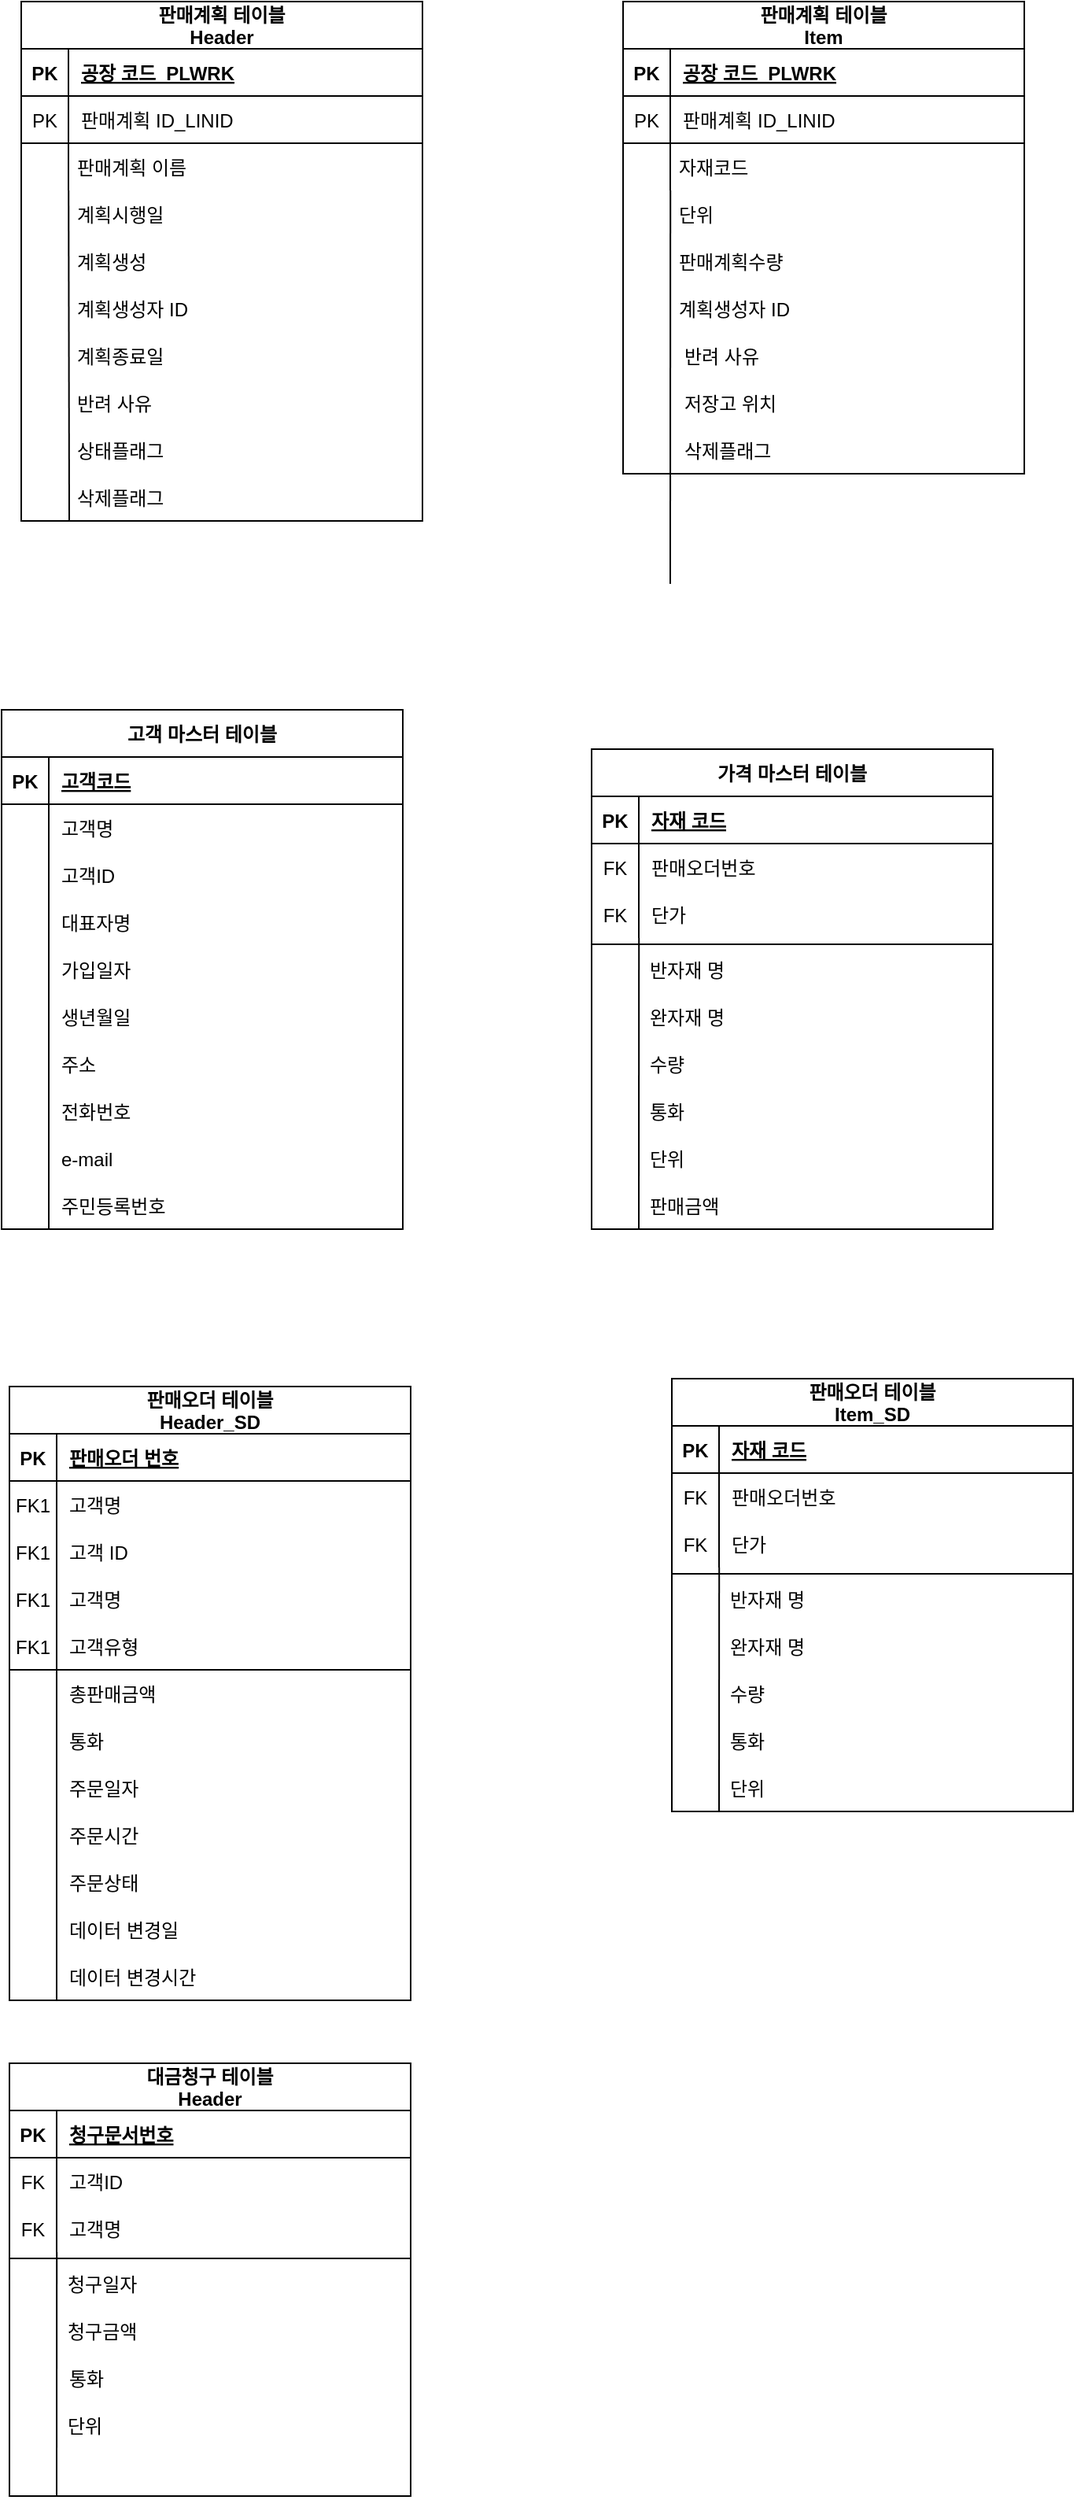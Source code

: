 <mxfile version="22.0.2" type="github">
  <diagram id="R2lEEEUBdFMjLlhIrx00" name="Page-1">
    <mxGraphModel dx="440" dy="1717" grid="1" gridSize="10" guides="1" tooltips="1" connect="1" arrows="1" fold="1" page="1" pageScale="1" pageWidth="850" pageHeight="1100" math="0" shadow="0" extFonts="Permanent Marker^https://fonts.googleapis.com/css?family=Permanent+Marker">
      <root>
        <mxCell id="0" />
        <mxCell id="1" parent="0" />
        <mxCell id="AMVWCotLzjcDiYXNn2sw-1" value="판매오더 테이블&#xa;Header_SD" style="shape=table;startSize=30;container=1;collapsible=1;childLayout=tableLayout;fixedRows=1;rowLines=0;fontStyle=1;align=center;resizeLast=1;" parent="1" vertex="1">
          <mxGeometry x="890" y="60" width="255" height="390" as="geometry">
            <mxRectangle x="800" y="60" width="130" height="30" as="alternateBounds" />
          </mxGeometry>
        </mxCell>
        <mxCell id="AMVWCotLzjcDiYXNn2sw-2" value="" style="shape=partialRectangle;collapsible=0;dropTarget=0;pointerEvents=0;fillColor=none;points=[[0,0.5],[1,0.5]];portConstraint=eastwest;top=0;left=0;right=0;bottom=1;" parent="AMVWCotLzjcDiYXNn2sw-1" vertex="1">
          <mxGeometry y="30" width="255" height="30" as="geometry" />
        </mxCell>
        <mxCell id="AMVWCotLzjcDiYXNn2sw-3" value="PK" style="shape=partialRectangle;overflow=hidden;connectable=0;fillColor=none;top=0;left=0;bottom=0;right=0;fontStyle=1;" parent="AMVWCotLzjcDiYXNn2sw-2" vertex="1">
          <mxGeometry width="30" height="30" as="geometry">
            <mxRectangle width="30" height="30" as="alternateBounds" />
          </mxGeometry>
        </mxCell>
        <mxCell id="AMVWCotLzjcDiYXNn2sw-4" value="판매오더 번호" style="shape=partialRectangle;overflow=hidden;connectable=0;fillColor=none;top=0;left=0;bottom=0;right=0;align=left;spacingLeft=6;fontStyle=5;" parent="AMVWCotLzjcDiYXNn2sw-2" vertex="1">
          <mxGeometry x="30" width="225" height="30" as="geometry">
            <mxRectangle width="225" height="30" as="alternateBounds" />
          </mxGeometry>
        </mxCell>
        <mxCell id="AMVWCotLzjcDiYXNn2sw-8" value="" style="shape=partialRectangle;collapsible=0;dropTarget=0;pointerEvents=0;fillColor=none;points=[[0,0.5],[1,0.5]];portConstraint=eastwest;top=0;left=0;right=0;bottom=0;" parent="AMVWCotLzjcDiYXNn2sw-1" vertex="1">
          <mxGeometry y="60" width="255" height="30" as="geometry" />
        </mxCell>
        <mxCell id="AMVWCotLzjcDiYXNn2sw-9" value="FK1" style="shape=partialRectangle;overflow=hidden;connectable=0;fillColor=none;top=0;left=0;bottom=0;right=0;" parent="AMVWCotLzjcDiYXNn2sw-8" vertex="1">
          <mxGeometry width="30" height="30" as="geometry">
            <mxRectangle width="30" height="30" as="alternateBounds" />
          </mxGeometry>
        </mxCell>
        <mxCell id="AMVWCotLzjcDiYXNn2sw-10" value="고객명" style="shape=partialRectangle;overflow=hidden;connectable=0;fillColor=none;top=0;left=0;bottom=0;right=0;align=left;spacingLeft=6;" parent="AMVWCotLzjcDiYXNn2sw-8" vertex="1">
          <mxGeometry x="30" width="225" height="30" as="geometry">
            <mxRectangle width="225" height="30" as="alternateBounds" />
          </mxGeometry>
        </mxCell>
        <mxCell id="AMVWCotLzjcDiYXNn2sw-5" value="" style="shape=partialRectangle;collapsible=0;dropTarget=0;pointerEvents=0;fillColor=none;points=[[0,0.5],[1,0.5]];portConstraint=eastwest;top=0;left=0;right=0;bottom=0;" parent="AMVWCotLzjcDiYXNn2sw-1" vertex="1">
          <mxGeometry y="90" width="255" height="30" as="geometry" />
        </mxCell>
        <mxCell id="AMVWCotLzjcDiYXNn2sw-6" value="FK1" style="shape=partialRectangle;overflow=hidden;connectable=0;fillColor=none;top=0;left=0;bottom=0;right=0;" parent="AMVWCotLzjcDiYXNn2sw-5" vertex="1">
          <mxGeometry width="30" height="30" as="geometry">
            <mxRectangle width="30" height="30" as="alternateBounds" />
          </mxGeometry>
        </mxCell>
        <mxCell id="AMVWCotLzjcDiYXNn2sw-7" value="고객 ID" style="shape=partialRectangle;overflow=hidden;connectable=0;fillColor=none;top=0;left=0;bottom=0;right=0;align=left;spacingLeft=6;" parent="AMVWCotLzjcDiYXNn2sw-5" vertex="1">
          <mxGeometry x="30" width="225" height="30" as="geometry">
            <mxRectangle width="225" height="30" as="alternateBounds" />
          </mxGeometry>
        </mxCell>
        <mxCell id="e3lO2GoQNP9SgmFfMA3c-18" value="고객명" style="shape=partialRectangle;overflow=hidden;connectable=0;fillColor=none;top=0;left=0;bottom=0;right=0;align=left;spacingLeft=6;" parent="1" vertex="1">
          <mxGeometry x="920" y="180" width="220" height="30" as="geometry">
            <mxRectangle width="220" height="30" as="alternateBounds" />
          </mxGeometry>
        </mxCell>
        <mxCell id="e3lO2GoQNP9SgmFfMA3c-19" value="고객유형" style="shape=partialRectangle;overflow=hidden;connectable=0;fillColor=none;top=0;left=0;bottom=0;right=0;align=left;spacingLeft=6;" parent="1" vertex="1">
          <mxGeometry x="920" y="210" width="220" height="30" as="geometry">
            <mxRectangle width="220" height="30" as="alternateBounds" />
          </mxGeometry>
        </mxCell>
        <mxCell id="e3lO2GoQNP9SgmFfMA3c-20" value="FK1" style="shape=partialRectangle;overflow=hidden;connectable=0;fillColor=none;top=0;left=0;bottom=0;right=0;" parent="1" vertex="1">
          <mxGeometry x="890" y="180" width="30" height="30" as="geometry">
            <mxRectangle width="30" height="30" as="alternateBounds" />
          </mxGeometry>
        </mxCell>
        <mxCell id="e3lO2GoQNP9SgmFfMA3c-21" value="FK1" style="shape=partialRectangle;overflow=hidden;connectable=0;fillColor=none;top=0;left=0;bottom=0;right=0;" parent="1" vertex="1">
          <mxGeometry x="890" y="210" width="30" height="30" as="geometry">
            <mxRectangle width="30" height="30" as="alternateBounds" />
          </mxGeometry>
        </mxCell>
        <mxCell id="e3lO2GoQNP9SgmFfMA3c-22" value="" style="endArrow=none;html=1;rounded=0;" parent="1" edge="1">
          <mxGeometry width="50" height="50" relative="1" as="geometry">
            <mxPoint x="920" y="450" as="sourcePoint" />
            <mxPoint x="920" y="180" as="targetPoint" />
          </mxGeometry>
        </mxCell>
        <mxCell id="e3lO2GoQNP9SgmFfMA3c-23" value="" style="endArrow=none;html=1;rounded=0;" parent="1" edge="1">
          <mxGeometry width="50" height="50" relative="1" as="geometry">
            <mxPoint x="890" y="240" as="sourcePoint" />
            <mxPoint x="1145" y="240" as="targetPoint" />
          </mxGeometry>
        </mxCell>
        <mxCell id="e3lO2GoQNP9SgmFfMA3c-24" value="총판매금액" style="shape=partialRectangle;overflow=hidden;connectable=0;fillColor=none;top=0;left=0;bottom=0;right=0;align=left;spacingLeft=6;" parent="1" vertex="1">
          <mxGeometry x="920" y="240" width="220" height="30" as="geometry">
            <mxRectangle width="220" height="30" as="alternateBounds" />
          </mxGeometry>
        </mxCell>
        <mxCell id="e3lO2GoQNP9SgmFfMA3c-25" value="통화" style="shape=partialRectangle;overflow=hidden;connectable=0;fillColor=none;top=0;left=0;bottom=0;right=0;align=left;spacingLeft=6;" parent="1" vertex="1">
          <mxGeometry x="920" y="270" width="220" height="30" as="geometry">
            <mxRectangle width="220" height="30" as="alternateBounds" />
          </mxGeometry>
        </mxCell>
        <mxCell id="e3lO2GoQNP9SgmFfMA3c-26" value="주문일자" style="shape=partialRectangle;overflow=hidden;connectable=0;fillColor=none;top=0;left=0;bottom=0;right=0;align=left;spacingLeft=6;" parent="1" vertex="1">
          <mxGeometry x="920" y="300" width="220" height="30" as="geometry">
            <mxRectangle width="220" height="30" as="alternateBounds" />
          </mxGeometry>
        </mxCell>
        <mxCell id="e3lO2GoQNP9SgmFfMA3c-27" value="주문시간" style="shape=partialRectangle;overflow=hidden;connectable=0;fillColor=none;top=0;left=0;bottom=0;right=0;align=left;spacingLeft=6;" parent="1" vertex="1">
          <mxGeometry x="920" y="330" width="220" height="30" as="geometry">
            <mxRectangle width="220" height="30" as="alternateBounds" />
          </mxGeometry>
        </mxCell>
        <mxCell id="e3lO2GoQNP9SgmFfMA3c-28" value="주문상태" style="shape=partialRectangle;overflow=hidden;connectable=0;fillColor=none;top=0;left=0;bottom=0;right=0;align=left;spacingLeft=6;" parent="1" vertex="1">
          <mxGeometry x="920" y="360" width="220" height="30" as="geometry">
            <mxRectangle width="220" height="30" as="alternateBounds" />
          </mxGeometry>
        </mxCell>
        <mxCell id="e3lO2GoQNP9SgmFfMA3c-29" value="데이터 변경일" style="shape=partialRectangle;overflow=hidden;connectable=0;fillColor=none;top=0;left=0;bottom=0;right=0;align=left;spacingLeft=6;" parent="1" vertex="1">
          <mxGeometry x="920" y="390" width="220" height="30" as="geometry">
            <mxRectangle width="220" height="30" as="alternateBounds" />
          </mxGeometry>
        </mxCell>
        <mxCell id="e3lO2GoQNP9SgmFfMA3c-30" value="데이터 변경시간" style="shape=partialRectangle;overflow=hidden;connectable=0;fillColor=none;top=0;left=0;bottom=0;right=0;align=left;spacingLeft=6;" parent="1" vertex="1">
          <mxGeometry x="920" y="420" width="220" height="30" as="geometry">
            <mxRectangle width="220" height="30" as="alternateBounds" />
          </mxGeometry>
        </mxCell>
        <mxCell id="e3lO2GoQNP9SgmFfMA3c-31" value="판매오더 테이블&#xa;Item_SD" style="shape=table;startSize=30;container=1;collapsible=1;childLayout=tableLayout;fixedRows=1;rowLines=0;fontStyle=1;align=center;resizeLast=1;" parent="1" vertex="1">
          <mxGeometry x="1311" y="55" width="255" height="275" as="geometry">
            <mxRectangle x="800" y="60" width="130" height="30" as="alternateBounds" />
          </mxGeometry>
        </mxCell>
        <mxCell id="e3lO2GoQNP9SgmFfMA3c-32" value="" style="shape=partialRectangle;collapsible=0;dropTarget=0;pointerEvents=0;fillColor=none;points=[[0,0.5],[1,0.5]];portConstraint=eastwest;top=0;left=0;right=0;bottom=1;" parent="e3lO2GoQNP9SgmFfMA3c-31" vertex="1">
          <mxGeometry y="30" width="255" height="30" as="geometry" />
        </mxCell>
        <mxCell id="e3lO2GoQNP9SgmFfMA3c-33" value="PK" style="shape=partialRectangle;overflow=hidden;connectable=0;fillColor=none;top=0;left=0;bottom=0;right=0;fontStyle=1;" parent="e3lO2GoQNP9SgmFfMA3c-32" vertex="1">
          <mxGeometry width="30" height="30" as="geometry">
            <mxRectangle width="30" height="30" as="alternateBounds" />
          </mxGeometry>
        </mxCell>
        <mxCell id="e3lO2GoQNP9SgmFfMA3c-34" value="자재 코드" style="shape=partialRectangle;overflow=hidden;connectable=0;fillColor=none;top=0;left=0;bottom=0;right=0;align=left;spacingLeft=6;fontStyle=5;" parent="e3lO2GoQNP9SgmFfMA3c-32" vertex="1">
          <mxGeometry x="30" width="225" height="30" as="geometry">
            <mxRectangle width="225" height="30" as="alternateBounds" />
          </mxGeometry>
        </mxCell>
        <mxCell id="e3lO2GoQNP9SgmFfMA3c-35" value="" style="shape=partialRectangle;collapsible=0;dropTarget=0;pointerEvents=0;fillColor=none;points=[[0,0.5],[1,0.5]];portConstraint=eastwest;top=0;left=0;right=0;bottom=0;" parent="e3lO2GoQNP9SgmFfMA3c-31" vertex="1">
          <mxGeometry y="60" width="255" height="30" as="geometry" />
        </mxCell>
        <mxCell id="e3lO2GoQNP9SgmFfMA3c-36" value="FK" style="shape=partialRectangle;overflow=hidden;connectable=0;fillColor=none;top=0;left=0;bottom=0;right=0;" parent="e3lO2GoQNP9SgmFfMA3c-35" vertex="1">
          <mxGeometry width="30" height="30" as="geometry">
            <mxRectangle width="30" height="30" as="alternateBounds" />
          </mxGeometry>
        </mxCell>
        <mxCell id="e3lO2GoQNP9SgmFfMA3c-37" value="판매오더번호" style="shape=partialRectangle;overflow=hidden;connectable=0;fillColor=none;top=0;left=0;bottom=0;right=0;align=left;spacingLeft=6;" parent="e3lO2GoQNP9SgmFfMA3c-35" vertex="1">
          <mxGeometry x="30" width="225" height="30" as="geometry">
            <mxRectangle width="225" height="30" as="alternateBounds" />
          </mxGeometry>
        </mxCell>
        <mxCell id="e3lO2GoQNP9SgmFfMA3c-38" value="" style="shape=partialRectangle;collapsible=0;dropTarget=0;pointerEvents=0;fillColor=none;points=[[0,0.5],[1,0.5]];portConstraint=eastwest;top=0;left=0;right=0;bottom=0;" parent="e3lO2GoQNP9SgmFfMA3c-31" vertex="1">
          <mxGeometry y="90" width="255" height="30" as="geometry" />
        </mxCell>
        <mxCell id="e3lO2GoQNP9SgmFfMA3c-39" value="FK" style="shape=partialRectangle;overflow=hidden;connectable=0;fillColor=none;top=0;left=0;bottom=0;right=0;" parent="e3lO2GoQNP9SgmFfMA3c-38" vertex="1">
          <mxGeometry width="30" height="30" as="geometry">
            <mxRectangle width="30" height="30" as="alternateBounds" />
          </mxGeometry>
        </mxCell>
        <mxCell id="e3lO2GoQNP9SgmFfMA3c-40" value="단가" style="shape=partialRectangle;overflow=hidden;connectable=0;fillColor=none;top=0;left=0;bottom=0;right=0;align=left;spacingLeft=6;" parent="e3lO2GoQNP9SgmFfMA3c-38" vertex="1">
          <mxGeometry x="30" width="225" height="30" as="geometry">
            <mxRectangle width="225" height="30" as="alternateBounds" />
          </mxGeometry>
        </mxCell>
        <mxCell id="e3lO2GoQNP9SgmFfMA3c-45" value="" style="endArrow=none;html=1;rounded=0;entryX=0.118;entryY=1;entryDx=0;entryDy=0;entryPerimeter=0;" parent="1" target="e3lO2GoQNP9SgmFfMA3c-38" edge="1">
          <mxGeometry width="50" height="50" relative="1" as="geometry">
            <mxPoint x="1341" y="330" as="sourcePoint" />
            <mxPoint x="1340" y="180" as="targetPoint" />
          </mxGeometry>
        </mxCell>
        <mxCell id="e3lO2GoQNP9SgmFfMA3c-46" value="" style="endArrow=none;html=1;rounded=0;" parent="1" edge="1">
          <mxGeometry width="50" height="50" relative="1" as="geometry">
            <mxPoint x="1311" y="179" as="sourcePoint" />
            <mxPoint x="1566" y="179" as="targetPoint" />
          </mxGeometry>
        </mxCell>
        <mxCell id="e3lO2GoQNP9SgmFfMA3c-47" value="완자재 명" style="shape=partialRectangle;overflow=hidden;connectable=0;fillColor=none;top=0;left=0;bottom=0;right=0;align=left;spacingLeft=6;" parent="1" vertex="1">
          <mxGeometry x="1340" y="210" width="220" height="30" as="geometry">
            <mxRectangle width="220" height="30" as="alternateBounds" />
          </mxGeometry>
        </mxCell>
        <mxCell id="e3lO2GoQNP9SgmFfMA3c-48" value="통화" style="shape=partialRectangle;overflow=hidden;connectable=0;fillColor=none;top=0;left=0;bottom=0;right=0;align=left;spacingLeft=6;" parent="1" vertex="1">
          <mxGeometry x="1340" y="270" width="220" height="30" as="geometry">
            <mxRectangle width="220" height="30" as="alternateBounds" />
          </mxGeometry>
        </mxCell>
        <mxCell id="e3lO2GoQNP9SgmFfMA3c-49" value="반자재 명" style="shape=partialRectangle;overflow=hidden;connectable=0;fillColor=none;top=0;left=0;bottom=0;right=0;align=left;spacingLeft=6;" parent="1" vertex="1">
          <mxGeometry x="1340" y="180" width="220" height="30" as="geometry">
            <mxRectangle width="220" height="30" as="alternateBounds" />
          </mxGeometry>
        </mxCell>
        <mxCell id="e3lO2GoQNP9SgmFfMA3c-50" value="수량" style="shape=partialRectangle;overflow=hidden;connectable=0;fillColor=none;top=0;left=0;bottom=0;right=0;align=left;spacingLeft=6;" parent="1" vertex="1">
          <mxGeometry x="1340" y="240" width="220" height="30" as="geometry">
            <mxRectangle width="220" height="30" as="alternateBounds" />
          </mxGeometry>
        </mxCell>
        <mxCell id="e3lO2GoQNP9SgmFfMA3c-51" value="단위" style="shape=partialRectangle;overflow=hidden;connectable=0;fillColor=none;top=0;left=0;bottom=0;right=0;align=left;spacingLeft=6;" parent="1" vertex="1">
          <mxGeometry x="1340" y="300" width="220" height="30" as="geometry">
            <mxRectangle width="220" height="30" as="alternateBounds" />
          </mxGeometry>
        </mxCell>
        <mxCell id="p-9RWFiG0DOxbJNLfxAa-26" value="고객 마스터 테이블" style="shape=table;startSize=30;container=1;collapsible=1;childLayout=tableLayout;fixedRows=1;rowLines=0;fontStyle=1;align=center;resizeLast=1;" vertex="1" parent="1">
          <mxGeometry x="885" y="-370" width="255" height="330" as="geometry">
            <mxRectangle x="800" y="60" width="130" height="30" as="alternateBounds" />
          </mxGeometry>
        </mxCell>
        <mxCell id="p-9RWFiG0DOxbJNLfxAa-27" value="" style="shape=partialRectangle;collapsible=0;dropTarget=0;pointerEvents=0;fillColor=none;points=[[0,0.5],[1,0.5]];portConstraint=eastwest;top=0;left=0;right=0;bottom=1;" vertex="1" parent="p-9RWFiG0DOxbJNLfxAa-26">
          <mxGeometry y="30" width="255" height="30" as="geometry" />
        </mxCell>
        <mxCell id="p-9RWFiG0DOxbJNLfxAa-28" value="PK" style="shape=partialRectangle;overflow=hidden;connectable=0;fillColor=none;top=0;left=0;bottom=0;right=0;fontStyle=1;" vertex="1" parent="p-9RWFiG0DOxbJNLfxAa-27">
          <mxGeometry width="30" height="30" as="geometry">
            <mxRectangle width="30" height="30" as="alternateBounds" />
          </mxGeometry>
        </mxCell>
        <mxCell id="p-9RWFiG0DOxbJNLfxAa-29" value="고객코드" style="shape=partialRectangle;overflow=hidden;connectable=0;fillColor=none;top=0;left=0;bottom=0;right=0;align=left;spacingLeft=6;fontStyle=5;" vertex="1" parent="p-9RWFiG0DOxbJNLfxAa-27">
          <mxGeometry x="30" width="225" height="30" as="geometry">
            <mxRectangle width="225" height="30" as="alternateBounds" />
          </mxGeometry>
        </mxCell>
        <mxCell id="p-9RWFiG0DOxbJNLfxAa-30" value="" style="shape=partialRectangle;collapsible=0;dropTarget=0;pointerEvents=0;fillColor=none;points=[[0,0.5],[1,0.5]];portConstraint=eastwest;top=0;left=0;right=0;bottom=0;" vertex="1" parent="p-9RWFiG0DOxbJNLfxAa-26">
          <mxGeometry y="60" width="255" height="30" as="geometry" />
        </mxCell>
        <mxCell id="p-9RWFiG0DOxbJNLfxAa-31" value="" style="shape=partialRectangle;overflow=hidden;connectable=0;fillColor=none;top=0;left=0;bottom=0;right=0;" vertex="1" parent="p-9RWFiG0DOxbJNLfxAa-30">
          <mxGeometry width="30" height="30" as="geometry">
            <mxRectangle width="30" height="30" as="alternateBounds" />
          </mxGeometry>
        </mxCell>
        <mxCell id="p-9RWFiG0DOxbJNLfxAa-32" value="고객명" style="shape=partialRectangle;overflow=hidden;connectable=0;fillColor=none;top=0;left=0;bottom=0;right=0;align=left;spacingLeft=6;" vertex="1" parent="p-9RWFiG0DOxbJNLfxAa-30">
          <mxGeometry x="30" width="225" height="30" as="geometry">
            <mxRectangle width="225" height="30" as="alternateBounds" />
          </mxGeometry>
        </mxCell>
        <mxCell id="p-9RWFiG0DOxbJNLfxAa-33" value="" style="shape=partialRectangle;collapsible=0;dropTarget=0;pointerEvents=0;fillColor=none;points=[[0,0.5],[1,0.5]];portConstraint=eastwest;top=0;left=0;right=0;bottom=0;" vertex="1" parent="p-9RWFiG0DOxbJNLfxAa-26">
          <mxGeometry y="90" width="255" height="30" as="geometry" />
        </mxCell>
        <mxCell id="p-9RWFiG0DOxbJNLfxAa-34" value="" style="shape=partialRectangle;overflow=hidden;connectable=0;fillColor=none;top=0;left=0;bottom=0;right=0;" vertex="1" parent="p-9RWFiG0DOxbJNLfxAa-33">
          <mxGeometry width="30" height="30" as="geometry">
            <mxRectangle width="30" height="30" as="alternateBounds" />
          </mxGeometry>
        </mxCell>
        <mxCell id="p-9RWFiG0DOxbJNLfxAa-35" value="고객ID" style="shape=partialRectangle;overflow=hidden;connectable=0;fillColor=none;top=0;left=0;bottom=0;right=0;align=left;spacingLeft=6;" vertex="1" parent="p-9RWFiG0DOxbJNLfxAa-33">
          <mxGeometry x="30" width="225" height="30" as="geometry">
            <mxRectangle width="225" height="30" as="alternateBounds" />
          </mxGeometry>
        </mxCell>
        <mxCell id="p-9RWFiG0DOxbJNLfxAa-36" value="대표자명" style="shape=partialRectangle;overflow=hidden;connectable=0;fillColor=none;top=0;left=0;bottom=0;right=0;align=left;spacingLeft=6;" vertex="1" parent="1">
          <mxGeometry x="915" y="-250" width="220" height="30" as="geometry">
            <mxRectangle width="220" height="30" as="alternateBounds" />
          </mxGeometry>
        </mxCell>
        <mxCell id="p-9RWFiG0DOxbJNLfxAa-37" value="가입일자" style="shape=partialRectangle;overflow=hidden;connectable=0;fillColor=none;top=0;left=0;bottom=0;right=0;align=left;spacingLeft=6;" vertex="1" parent="1">
          <mxGeometry x="915" y="-220" width="220" height="30" as="geometry">
            <mxRectangle width="220" height="30" as="alternateBounds" />
          </mxGeometry>
        </mxCell>
        <mxCell id="p-9RWFiG0DOxbJNLfxAa-40" value="" style="endArrow=none;html=1;rounded=0;" edge="1" parent="1">
          <mxGeometry width="50" height="50" relative="1" as="geometry">
            <mxPoint x="915" y="-40" as="sourcePoint" />
            <mxPoint x="915" y="-250" as="targetPoint" />
          </mxGeometry>
        </mxCell>
        <mxCell id="p-9RWFiG0DOxbJNLfxAa-42" value="생년월일" style="shape=partialRectangle;overflow=hidden;connectable=0;fillColor=none;top=0;left=0;bottom=0;right=0;align=left;spacingLeft=6;" vertex="1" parent="1">
          <mxGeometry x="915" y="-190" width="220" height="30" as="geometry">
            <mxRectangle width="220" height="30" as="alternateBounds" />
          </mxGeometry>
        </mxCell>
        <mxCell id="p-9RWFiG0DOxbJNLfxAa-43" value="주소" style="shape=partialRectangle;overflow=hidden;connectable=0;fillColor=none;top=0;left=0;bottom=0;right=0;align=left;spacingLeft=6;" vertex="1" parent="1">
          <mxGeometry x="915" y="-160" width="220" height="30" as="geometry">
            <mxRectangle width="220" height="30" as="alternateBounds" />
          </mxGeometry>
        </mxCell>
        <mxCell id="p-9RWFiG0DOxbJNLfxAa-44" value="전화번호" style="shape=partialRectangle;overflow=hidden;connectable=0;fillColor=none;top=0;left=0;bottom=0;right=0;align=left;spacingLeft=6;" vertex="1" parent="1">
          <mxGeometry x="915" y="-130" width="220" height="30" as="geometry">
            <mxRectangle width="220" height="30" as="alternateBounds" />
          </mxGeometry>
        </mxCell>
        <mxCell id="p-9RWFiG0DOxbJNLfxAa-45" value="e-mail" style="shape=partialRectangle;overflow=hidden;connectable=0;fillColor=none;top=0;left=0;bottom=0;right=0;align=left;spacingLeft=6;" vertex="1" parent="1">
          <mxGeometry x="915" y="-100" width="220" height="30" as="geometry">
            <mxRectangle width="220" height="30" as="alternateBounds" />
          </mxGeometry>
        </mxCell>
        <mxCell id="p-9RWFiG0DOxbJNLfxAa-46" value="주민등록번호" style="shape=partialRectangle;overflow=hidden;connectable=0;fillColor=none;top=0;left=0;bottom=0;right=0;align=left;spacingLeft=6;" vertex="1" parent="1">
          <mxGeometry x="915" y="-70" width="220" height="30" as="geometry">
            <mxRectangle width="220" height="30" as="alternateBounds" />
          </mxGeometry>
        </mxCell>
        <mxCell id="p-9RWFiG0DOxbJNLfxAa-72" value="가격 마스터 테이블" style="shape=table;startSize=30;container=1;collapsible=1;childLayout=tableLayout;fixedRows=1;rowLines=0;fontStyle=1;align=center;resizeLast=1;" vertex="1" parent="1">
          <mxGeometry x="1260" y="-345" width="255" height="305" as="geometry">
            <mxRectangle x="800" y="60" width="130" height="30" as="alternateBounds" />
          </mxGeometry>
        </mxCell>
        <mxCell id="p-9RWFiG0DOxbJNLfxAa-73" value="" style="shape=partialRectangle;collapsible=0;dropTarget=0;pointerEvents=0;fillColor=none;points=[[0,0.5],[1,0.5]];portConstraint=eastwest;top=0;left=0;right=0;bottom=1;" vertex="1" parent="p-9RWFiG0DOxbJNLfxAa-72">
          <mxGeometry y="30" width="255" height="30" as="geometry" />
        </mxCell>
        <mxCell id="p-9RWFiG0DOxbJNLfxAa-74" value="PK" style="shape=partialRectangle;overflow=hidden;connectable=0;fillColor=none;top=0;left=0;bottom=0;right=0;fontStyle=1;" vertex="1" parent="p-9RWFiG0DOxbJNLfxAa-73">
          <mxGeometry width="30" height="30" as="geometry">
            <mxRectangle width="30" height="30" as="alternateBounds" />
          </mxGeometry>
        </mxCell>
        <mxCell id="p-9RWFiG0DOxbJNLfxAa-75" value="자재 코드" style="shape=partialRectangle;overflow=hidden;connectable=0;fillColor=none;top=0;left=0;bottom=0;right=0;align=left;spacingLeft=6;fontStyle=5;" vertex="1" parent="p-9RWFiG0DOxbJNLfxAa-73">
          <mxGeometry x="30" width="225" height="30" as="geometry">
            <mxRectangle width="225" height="30" as="alternateBounds" />
          </mxGeometry>
        </mxCell>
        <mxCell id="p-9RWFiG0DOxbJNLfxAa-76" value="" style="shape=partialRectangle;collapsible=0;dropTarget=0;pointerEvents=0;fillColor=none;points=[[0,0.5],[1,0.5]];portConstraint=eastwest;top=0;left=0;right=0;bottom=0;" vertex="1" parent="p-9RWFiG0DOxbJNLfxAa-72">
          <mxGeometry y="60" width="255" height="30" as="geometry" />
        </mxCell>
        <mxCell id="p-9RWFiG0DOxbJNLfxAa-77" value="FK" style="shape=partialRectangle;overflow=hidden;connectable=0;fillColor=none;top=0;left=0;bottom=0;right=0;" vertex="1" parent="p-9RWFiG0DOxbJNLfxAa-76">
          <mxGeometry width="30" height="30" as="geometry">
            <mxRectangle width="30" height="30" as="alternateBounds" />
          </mxGeometry>
        </mxCell>
        <mxCell id="p-9RWFiG0DOxbJNLfxAa-78" value="판매오더번호" style="shape=partialRectangle;overflow=hidden;connectable=0;fillColor=none;top=0;left=0;bottom=0;right=0;align=left;spacingLeft=6;" vertex="1" parent="p-9RWFiG0DOxbJNLfxAa-76">
          <mxGeometry x="30" width="225" height="30" as="geometry">
            <mxRectangle width="225" height="30" as="alternateBounds" />
          </mxGeometry>
        </mxCell>
        <mxCell id="p-9RWFiG0DOxbJNLfxAa-79" value="" style="shape=partialRectangle;collapsible=0;dropTarget=0;pointerEvents=0;fillColor=none;points=[[0,0.5],[1,0.5]];portConstraint=eastwest;top=0;left=0;right=0;bottom=0;" vertex="1" parent="p-9RWFiG0DOxbJNLfxAa-72">
          <mxGeometry y="90" width="255" height="30" as="geometry" />
        </mxCell>
        <mxCell id="p-9RWFiG0DOxbJNLfxAa-80" value="FK" style="shape=partialRectangle;overflow=hidden;connectable=0;fillColor=none;top=0;left=0;bottom=0;right=0;" vertex="1" parent="p-9RWFiG0DOxbJNLfxAa-79">
          <mxGeometry width="30" height="30" as="geometry">
            <mxRectangle width="30" height="30" as="alternateBounds" />
          </mxGeometry>
        </mxCell>
        <mxCell id="p-9RWFiG0DOxbJNLfxAa-81" value="단가" style="shape=partialRectangle;overflow=hidden;connectable=0;fillColor=none;top=0;left=0;bottom=0;right=0;align=left;spacingLeft=6;" vertex="1" parent="p-9RWFiG0DOxbJNLfxAa-79">
          <mxGeometry x="30" width="225" height="30" as="geometry">
            <mxRectangle width="225" height="30" as="alternateBounds" />
          </mxGeometry>
        </mxCell>
        <mxCell id="p-9RWFiG0DOxbJNLfxAa-82" value="" style="endArrow=none;html=1;rounded=0;entryX=0.118;entryY=1;entryDx=0;entryDy=0;entryPerimeter=0;" edge="1" target="p-9RWFiG0DOxbJNLfxAa-79" parent="1">
          <mxGeometry width="50" height="50" relative="1" as="geometry">
            <mxPoint x="1290" y="-40" as="sourcePoint" />
            <mxPoint x="1289" y="-220" as="targetPoint" />
          </mxGeometry>
        </mxCell>
        <mxCell id="p-9RWFiG0DOxbJNLfxAa-83" value="" style="endArrow=none;html=1;rounded=0;" edge="1" parent="1">
          <mxGeometry width="50" height="50" relative="1" as="geometry">
            <mxPoint x="1260" y="-221" as="sourcePoint" />
            <mxPoint x="1515" y="-221" as="targetPoint" />
          </mxGeometry>
        </mxCell>
        <mxCell id="p-9RWFiG0DOxbJNLfxAa-84" value="완자재 명" style="shape=partialRectangle;overflow=hidden;connectable=0;fillColor=none;top=0;left=0;bottom=0;right=0;align=left;spacingLeft=6;" vertex="1" parent="1">
          <mxGeometry x="1289" y="-190" width="220" height="30" as="geometry">
            <mxRectangle width="220" height="30" as="alternateBounds" />
          </mxGeometry>
        </mxCell>
        <mxCell id="p-9RWFiG0DOxbJNLfxAa-85" value="통화" style="shape=partialRectangle;overflow=hidden;connectable=0;fillColor=none;top=0;left=0;bottom=0;right=0;align=left;spacingLeft=6;" vertex="1" parent="1">
          <mxGeometry x="1289" y="-130" width="220" height="30" as="geometry">
            <mxRectangle width="220" height="30" as="alternateBounds" />
          </mxGeometry>
        </mxCell>
        <mxCell id="p-9RWFiG0DOxbJNLfxAa-86" value="반자재 명" style="shape=partialRectangle;overflow=hidden;connectable=0;fillColor=none;top=0;left=0;bottom=0;right=0;align=left;spacingLeft=6;" vertex="1" parent="1">
          <mxGeometry x="1289" y="-220" width="220" height="30" as="geometry">
            <mxRectangle width="220" height="30" as="alternateBounds" />
          </mxGeometry>
        </mxCell>
        <mxCell id="p-9RWFiG0DOxbJNLfxAa-87" value="수량" style="shape=partialRectangle;overflow=hidden;connectable=0;fillColor=none;top=0;left=0;bottom=0;right=0;align=left;spacingLeft=6;" vertex="1" parent="1">
          <mxGeometry x="1289" y="-160" width="220" height="30" as="geometry">
            <mxRectangle width="220" height="30" as="alternateBounds" />
          </mxGeometry>
        </mxCell>
        <mxCell id="p-9RWFiG0DOxbJNLfxAa-88" value="단위" style="shape=partialRectangle;overflow=hidden;connectable=0;fillColor=none;top=0;left=0;bottom=0;right=0;align=left;spacingLeft=6;" vertex="1" parent="1">
          <mxGeometry x="1289" y="-100" width="220" height="30" as="geometry">
            <mxRectangle width="220" height="30" as="alternateBounds" />
          </mxGeometry>
        </mxCell>
        <mxCell id="p-9RWFiG0DOxbJNLfxAa-89" value="판매금액" style="shape=partialRectangle;overflow=hidden;connectable=0;fillColor=none;top=0;left=0;bottom=0;right=0;align=left;spacingLeft=6;" vertex="1" parent="1">
          <mxGeometry x="1289" y="-70" width="220" height="30" as="geometry">
            <mxRectangle width="220" height="30" as="alternateBounds" />
          </mxGeometry>
        </mxCell>
        <mxCell id="p-9RWFiG0DOxbJNLfxAa-90" value="판매계획 테이블&#xa;Header" style="shape=table;startSize=30;container=1;collapsible=1;childLayout=tableLayout;fixedRows=1;rowLines=0;fontStyle=1;align=center;resizeLast=1;" vertex="1" parent="1">
          <mxGeometry x="897.5" y="-820" width="255" height="330" as="geometry">
            <mxRectangle x="800" y="60" width="130" height="30" as="alternateBounds" />
          </mxGeometry>
        </mxCell>
        <mxCell id="p-9RWFiG0DOxbJNLfxAa-91" value="" style="shape=partialRectangle;collapsible=0;dropTarget=0;pointerEvents=0;fillColor=none;points=[[0,0.5],[1,0.5]];portConstraint=eastwest;top=0;left=0;right=0;bottom=1;" vertex="1" parent="p-9RWFiG0DOxbJNLfxAa-90">
          <mxGeometry y="30" width="255" height="30" as="geometry" />
        </mxCell>
        <mxCell id="p-9RWFiG0DOxbJNLfxAa-92" value="PK" style="shape=partialRectangle;overflow=hidden;connectable=0;fillColor=none;top=0;left=0;bottom=0;right=0;fontStyle=1;" vertex="1" parent="p-9RWFiG0DOxbJNLfxAa-91">
          <mxGeometry width="30" height="30" as="geometry">
            <mxRectangle width="30" height="30" as="alternateBounds" />
          </mxGeometry>
        </mxCell>
        <mxCell id="p-9RWFiG0DOxbJNLfxAa-93" value="공장 코드_PLWRK" style="shape=partialRectangle;overflow=hidden;connectable=0;fillColor=none;top=0;left=0;bottom=0;right=0;align=left;spacingLeft=6;fontStyle=5;" vertex="1" parent="p-9RWFiG0DOxbJNLfxAa-91">
          <mxGeometry x="30" width="225" height="30" as="geometry">
            <mxRectangle width="225" height="30" as="alternateBounds" />
          </mxGeometry>
        </mxCell>
        <mxCell id="p-9RWFiG0DOxbJNLfxAa-94" value="" style="shape=partialRectangle;collapsible=0;dropTarget=0;pointerEvents=0;fillColor=none;points=[[0,0.5],[1,0.5]];portConstraint=eastwest;top=0;left=0;right=0;bottom=0;" vertex="1" parent="p-9RWFiG0DOxbJNLfxAa-90">
          <mxGeometry y="60" width="255" height="30" as="geometry" />
        </mxCell>
        <mxCell id="p-9RWFiG0DOxbJNLfxAa-95" value="PK" style="shape=partialRectangle;overflow=hidden;connectable=0;fillColor=none;top=0;left=0;bottom=0;right=0;" vertex="1" parent="p-9RWFiG0DOxbJNLfxAa-94">
          <mxGeometry width="30" height="30" as="geometry">
            <mxRectangle width="30" height="30" as="alternateBounds" />
          </mxGeometry>
        </mxCell>
        <mxCell id="p-9RWFiG0DOxbJNLfxAa-96" value="판매계획 ID_LINID" style="shape=partialRectangle;overflow=hidden;connectable=0;fillColor=none;top=0;left=0;bottom=0;right=0;align=left;spacingLeft=6;" vertex="1" parent="p-9RWFiG0DOxbJNLfxAa-94">
          <mxGeometry x="30" width="225" height="30" as="geometry">
            <mxRectangle width="225" height="30" as="alternateBounds" />
          </mxGeometry>
        </mxCell>
        <mxCell id="p-9RWFiG0DOxbJNLfxAa-97" value="" style="shape=partialRectangle;collapsible=0;dropTarget=0;pointerEvents=0;fillColor=none;points=[[0,0.5],[1,0.5]];portConstraint=eastwest;top=0;left=0;right=0;bottom=0;" vertex="1" parent="p-9RWFiG0DOxbJNLfxAa-90">
          <mxGeometry y="90" width="255" height="30" as="geometry" />
        </mxCell>
        <mxCell id="p-9RWFiG0DOxbJNLfxAa-98" value="" style="shape=partialRectangle;overflow=hidden;connectable=0;fillColor=none;top=0;left=0;bottom=0;right=0;" vertex="1" parent="p-9RWFiG0DOxbJNLfxAa-97">
          <mxGeometry width="30" height="30" as="geometry">
            <mxRectangle width="30" height="30" as="alternateBounds" />
          </mxGeometry>
        </mxCell>
        <mxCell id="p-9RWFiG0DOxbJNLfxAa-99" value="" style="shape=partialRectangle;overflow=hidden;connectable=0;fillColor=none;top=0;left=0;bottom=0;right=0;align=left;spacingLeft=6;" vertex="1" parent="p-9RWFiG0DOxbJNLfxAa-97">
          <mxGeometry x="30" width="225" height="30" as="geometry">
            <mxRectangle width="225" height="30" as="alternateBounds" />
          </mxGeometry>
        </mxCell>
        <mxCell id="p-9RWFiG0DOxbJNLfxAa-100" value="" style="endArrow=none;html=1;rounded=0;entryX=0.118;entryY=1;entryDx=0;entryDy=0;entryPerimeter=0;" edge="1" target="p-9RWFiG0DOxbJNLfxAa-97" parent="1">
          <mxGeometry width="50" height="50" relative="1" as="geometry">
            <mxPoint x="928" y="-490" as="sourcePoint" />
            <mxPoint x="926.5" y="-695" as="targetPoint" />
          </mxGeometry>
        </mxCell>
        <mxCell id="p-9RWFiG0DOxbJNLfxAa-101" value="" style="endArrow=none;html=1;rounded=0;" edge="1" parent="1">
          <mxGeometry width="50" height="50" relative="1" as="geometry">
            <mxPoint x="897.5" y="-730" as="sourcePoint" />
            <mxPoint x="1152.5" y="-730" as="targetPoint" />
          </mxGeometry>
        </mxCell>
        <mxCell id="p-9RWFiG0DOxbJNLfxAa-102" value="판매계획 이름" style="shape=partialRectangle;overflow=hidden;connectable=0;fillColor=none;top=0;left=0;bottom=0;right=0;align=left;spacingLeft=6;" vertex="1" parent="1">
          <mxGeometry x="925" y="-730" width="220" height="30" as="geometry">
            <mxRectangle width="220" height="30" as="alternateBounds" />
          </mxGeometry>
        </mxCell>
        <mxCell id="p-9RWFiG0DOxbJNLfxAa-103" value="계획생성" style="shape=partialRectangle;overflow=hidden;connectable=0;fillColor=none;top=0;left=0;bottom=0;right=0;align=left;spacingLeft=6;" vertex="1" parent="1">
          <mxGeometry x="925" y="-670" width="220" height="30" as="geometry">
            <mxRectangle width="220" height="30" as="alternateBounds" />
          </mxGeometry>
        </mxCell>
        <mxCell id="p-9RWFiG0DOxbJNLfxAa-105" value="계획시행일" style="shape=partialRectangle;overflow=hidden;connectable=0;fillColor=none;top=0;left=0;bottom=0;right=0;align=left;spacingLeft=6;" vertex="1" parent="1">
          <mxGeometry x="925" y="-700" width="220" height="30" as="geometry">
            <mxRectangle width="220" height="30" as="alternateBounds" />
          </mxGeometry>
        </mxCell>
        <mxCell id="p-9RWFiG0DOxbJNLfxAa-106" value="계획생성자 ID" style="shape=partialRectangle;overflow=hidden;connectable=0;fillColor=none;top=0;left=0;bottom=0;right=0;align=left;spacingLeft=6;" vertex="1" parent="1">
          <mxGeometry x="925" y="-640" width="220" height="30" as="geometry">
            <mxRectangle width="220" height="30" as="alternateBounds" />
          </mxGeometry>
        </mxCell>
        <mxCell id="p-9RWFiG0DOxbJNLfxAa-107" value="반려 사유" style="shape=partialRectangle;overflow=hidden;connectable=0;fillColor=none;top=0;left=0;bottom=0;right=0;align=left;spacingLeft=6;" vertex="1" parent="1">
          <mxGeometry x="925" y="-580" width="220" height="30" as="geometry">
            <mxRectangle width="220" height="30" as="alternateBounds" />
          </mxGeometry>
        </mxCell>
        <mxCell id="p-9RWFiG0DOxbJNLfxAa-108" value="상태플래그" style="shape=partialRectangle;overflow=hidden;connectable=0;fillColor=none;top=0;left=0;bottom=0;right=0;align=left;spacingLeft=6;" vertex="1" parent="1">
          <mxGeometry x="925" y="-550" width="220" height="30" as="geometry">
            <mxRectangle width="220" height="30" as="alternateBounds" />
          </mxGeometry>
        </mxCell>
        <mxCell id="p-9RWFiG0DOxbJNLfxAa-109" value="삭제플래그" style="shape=partialRectangle;overflow=hidden;connectable=0;fillColor=none;top=0;left=0;bottom=0;right=0;align=left;spacingLeft=6;" vertex="1" parent="1">
          <mxGeometry x="925" y="-520" width="220" height="30" as="geometry">
            <mxRectangle width="220" height="30" as="alternateBounds" />
          </mxGeometry>
        </mxCell>
        <mxCell id="p-9RWFiG0DOxbJNLfxAa-110" value="판매계획 테이블&#xa;Item" style="shape=table;startSize=30;container=1;collapsible=1;childLayout=tableLayout;fixedRows=1;rowLines=0;fontStyle=1;align=center;resizeLast=1;" vertex="1" parent="1">
          <mxGeometry x="1280" y="-820" width="255" height="300" as="geometry">
            <mxRectangle x="800" y="60" width="130" height="30" as="alternateBounds" />
          </mxGeometry>
        </mxCell>
        <mxCell id="p-9RWFiG0DOxbJNLfxAa-111" value="" style="shape=partialRectangle;collapsible=0;dropTarget=0;pointerEvents=0;fillColor=none;points=[[0,0.5],[1,0.5]];portConstraint=eastwest;top=0;left=0;right=0;bottom=1;" vertex="1" parent="p-9RWFiG0DOxbJNLfxAa-110">
          <mxGeometry y="30" width="255" height="30" as="geometry" />
        </mxCell>
        <mxCell id="p-9RWFiG0DOxbJNLfxAa-112" value="PK" style="shape=partialRectangle;overflow=hidden;connectable=0;fillColor=none;top=0;left=0;bottom=0;right=0;fontStyle=1;" vertex="1" parent="p-9RWFiG0DOxbJNLfxAa-111">
          <mxGeometry width="30" height="30" as="geometry">
            <mxRectangle width="30" height="30" as="alternateBounds" />
          </mxGeometry>
        </mxCell>
        <mxCell id="p-9RWFiG0DOxbJNLfxAa-113" value="공장 코드_PLWRK" style="shape=partialRectangle;overflow=hidden;connectable=0;fillColor=none;top=0;left=0;bottom=0;right=0;align=left;spacingLeft=6;fontStyle=5;" vertex="1" parent="p-9RWFiG0DOxbJNLfxAa-111">
          <mxGeometry x="30" width="225" height="30" as="geometry">
            <mxRectangle width="225" height="30" as="alternateBounds" />
          </mxGeometry>
        </mxCell>
        <mxCell id="p-9RWFiG0DOxbJNLfxAa-114" value="" style="shape=partialRectangle;collapsible=0;dropTarget=0;pointerEvents=0;fillColor=none;points=[[0,0.5],[1,0.5]];portConstraint=eastwest;top=0;left=0;right=0;bottom=0;" vertex="1" parent="p-9RWFiG0DOxbJNLfxAa-110">
          <mxGeometry y="60" width="255" height="30" as="geometry" />
        </mxCell>
        <mxCell id="p-9RWFiG0DOxbJNLfxAa-115" value="PK" style="shape=partialRectangle;overflow=hidden;connectable=0;fillColor=none;top=0;left=0;bottom=0;right=0;" vertex="1" parent="p-9RWFiG0DOxbJNLfxAa-114">
          <mxGeometry width="30" height="30" as="geometry">
            <mxRectangle width="30" height="30" as="alternateBounds" />
          </mxGeometry>
        </mxCell>
        <mxCell id="p-9RWFiG0DOxbJNLfxAa-116" value="판매계획 ID_LINID" style="shape=partialRectangle;overflow=hidden;connectable=0;fillColor=none;top=0;left=0;bottom=0;right=0;align=left;spacingLeft=6;" vertex="1" parent="p-9RWFiG0DOxbJNLfxAa-114">
          <mxGeometry x="30" width="225" height="30" as="geometry">
            <mxRectangle width="225" height="30" as="alternateBounds" />
          </mxGeometry>
        </mxCell>
        <mxCell id="p-9RWFiG0DOxbJNLfxAa-117" value="" style="shape=partialRectangle;collapsible=0;dropTarget=0;pointerEvents=0;fillColor=none;points=[[0,0.5],[1,0.5]];portConstraint=eastwest;top=0;left=0;right=0;bottom=0;" vertex="1" parent="p-9RWFiG0DOxbJNLfxAa-110">
          <mxGeometry y="90" width="255" height="30" as="geometry" />
        </mxCell>
        <mxCell id="p-9RWFiG0DOxbJNLfxAa-118" value="" style="shape=partialRectangle;overflow=hidden;connectable=0;fillColor=none;top=0;left=0;bottom=0;right=0;" vertex="1" parent="p-9RWFiG0DOxbJNLfxAa-117">
          <mxGeometry width="30" height="30" as="geometry">
            <mxRectangle width="30" height="30" as="alternateBounds" />
          </mxGeometry>
        </mxCell>
        <mxCell id="p-9RWFiG0DOxbJNLfxAa-119" value="" style="shape=partialRectangle;overflow=hidden;connectable=0;fillColor=none;top=0;left=0;bottom=0;right=0;align=left;spacingLeft=6;" vertex="1" parent="p-9RWFiG0DOxbJNLfxAa-117">
          <mxGeometry x="30" width="225" height="30" as="geometry">
            <mxRectangle width="225" height="30" as="alternateBounds" />
          </mxGeometry>
        </mxCell>
        <mxCell id="p-9RWFiG0DOxbJNLfxAa-120" value="" style="endArrow=none;html=1;rounded=0;entryX=0.118;entryY=1;entryDx=0;entryDy=0;entryPerimeter=0;" edge="1" target="p-9RWFiG0DOxbJNLfxAa-117" parent="1">
          <mxGeometry width="50" height="50" relative="1" as="geometry">
            <mxPoint x="1310" y="-450" as="sourcePoint" />
            <mxPoint x="1309" y="-695" as="targetPoint" />
          </mxGeometry>
        </mxCell>
        <mxCell id="p-9RWFiG0DOxbJNLfxAa-121" value="" style="endArrow=none;html=1;rounded=0;" edge="1" parent="1">
          <mxGeometry width="50" height="50" relative="1" as="geometry">
            <mxPoint x="1280" y="-730" as="sourcePoint" />
            <mxPoint x="1535" y="-730" as="targetPoint" />
          </mxGeometry>
        </mxCell>
        <mxCell id="p-9RWFiG0DOxbJNLfxAa-122" value="자재코드" style="shape=partialRectangle;overflow=hidden;connectable=0;fillColor=none;top=0;left=0;bottom=0;right=0;align=left;spacingLeft=6;" vertex="1" parent="1">
          <mxGeometry x="1307.5" y="-730" width="220" height="30" as="geometry">
            <mxRectangle width="220" height="30" as="alternateBounds" />
          </mxGeometry>
        </mxCell>
        <mxCell id="p-9RWFiG0DOxbJNLfxAa-123" value="판매계획수량" style="shape=partialRectangle;overflow=hidden;connectable=0;fillColor=none;top=0;left=0;bottom=0;right=0;align=left;spacingLeft=6;" vertex="1" parent="1">
          <mxGeometry x="1307.5" y="-670" width="220" height="30" as="geometry">
            <mxRectangle width="220" height="30" as="alternateBounds" />
          </mxGeometry>
        </mxCell>
        <mxCell id="p-9RWFiG0DOxbJNLfxAa-124" value="단위" style="shape=partialRectangle;overflow=hidden;connectable=0;fillColor=none;top=0;left=0;bottom=0;right=0;align=left;spacingLeft=6;" vertex="1" parent="1">
          <mxGeometry x="1307.5" y="-700" width="220" height="30" as="geometry">
            <mxRectangle width="220" height="30" as="alternateBounds" />
          </mxGeometry>
        </mxCell>
        <mxCell id="p-9RWFiG0DOxbJNLfxAa-125" value="계획생성자 ID" style="shape=partialRectangle;overflow=hidden;connectable=0;fillColor=none;top=0;left=0;bottom=0;right=0;align=left;spacingLeft=6;" vertex="1" parent="1">
          <mxGeometry x="1307.5" y="-640" width="220" height="30" as="geometry">
            <mxRectangle width="220" height="30" as="alternateBounds" />
          </mxGeometry>
        </mxCell>
        <mxCell id="p-9RWFiG0DOxbJNLfxAa-126" value="반려 사유" style="shape=partialRectangle;overflow=hidden;connectable=0;fillColor=none;top=0;left=0;bottom=0;right=0;align=left;spacingLeft=6;" vertex="1" parent="1">
          <mxGeometry x="1311" y="-610" width="220" height="30" as="geometry">
            <mxRectangle width="220" height="30" as="alternateBounds" />
          </mxGeometry>
        </mxCell>
        <mxCell id="p-9RWFiG0DOxbJNLfxAa-128" value="삭제플래그" style="shape=partialRectangle;overflow=hidden;connectable=0;fillColor=none;top=0;left=0;bottom=0;right=0;align=left;spacingLeft=6;" vertex="1" parent="1">
          <mxGeometry x="1311" y="-550" width="220" height="30" as="geometry">
            <mxRectangle width="220" height="30" as="alternateBounds" />
          </mxGeometry>
        </mxCell>
        <mxCell id="p-9RWFiG0DOxbJNLfxAa-129" value="계획종료일" style="shape=partialRectangle;overflow=hidden;connectable=0;fillColor=none;top=0;left=0;bottom=0;right=0;align=left;spacingLeft=6;" vertex="1" parent="1">
          <mxGeometry x="925" y="-610" width="220" height="30" as="geometry">
            <mxRectangle width="220" height="30" as="alternateBounds" />
          </mxGeometry>
        </mxCell>
        <mxCell id="p-9RWFiG0DOxbJNLfxAa-130" value="저장고 위치" style="shape=partialRectangle;overflow=hidden;connectable=0;fillColor=none;top=0;left=0;bottom=0;right=0;align=left;spacingLeft=6;" vertex="1" parent="1">
          <mxGeometry x="1311" y="-580" width="220" height="30" as="geometry">
            <mxRectangle width="220" height="30" as="alternateBounds" />
          </mxGeometry>
        </mxCell>
        <mxCell id="p-9RWFiG0DOxbJNLfxAa-131" value="대금청구 테이블&#xa;Header" style="shape=table;startSize=30;container=1;collapsible=1;childLayout=tableLayout;fixedRows=1;rowLines=0;fontStyle=1;align=center;resizeLast=1;" vertex="1" parent="1">
          <mxGeometry x="890" y="490" width="255" height="275" as="geometry">
            <mxRectangle x="800" y="60" width="130" height="30" as="alternateBounds" />
          </mxGeometry>
        </mxCell>
        <mxCell id="p-9RWFiG0DOxbJNLfxAa-132" value="" style="shape=partialRectangle;collapsible=0;dropTarget=0;pointerEvents=0;fillColor=none;points=[[0,0.5],[1,0.5]];portConstraint=eastwest;top=0;left=0;right=0;bottom=1;" vertex="1" parent="p-9RWFiG0DOxbJNLfxAa-131">
          <mxGeometry y="30" width="255" height="30" as="geometry" />
        </mxCell>
        <mxCell id="p-9RWFiG0DOxbJNLfxAa-133" value="PK" style="shape=partialRectangle;overflow=hidden;connectable=0;fillColor=none;top=0;left=0;bottom=0;right=0;fontStyle=1;" vertex="1" parent="p-9RWFiG0DOxbJNLfxAa-132">
          <mxGeometry width="30" height="30" as="geometry">
            <mxRectangle width="30" height="30" as="alternateBounds" />
          </mxGeometry>
        </mxCell>
        <mxCell id="p-9RWFiG0DOxbJNLfxAa-134" value="청구문서번호" style="shape=partialRectangle;overflow=hidden;connectable=0;fillColor=none;top=0;left=0;bottom=0;right=0;align=left;spacingLeft=6;fontStyle=5;" vertex="1" parent="p-9RWFiG0DOxbJNLfxAa-132">
          <mxGeometry x="30" width="225" height="30" as="geometry">
            <mxRectangle width="225" height="30" as="alternateBounds" />
          </mxGeometry>
        </mxCell>
        <mxCell id="p-9RWFiG0DOxbJNLfxAa-135" value="" style="shape=partialRectangle;collapsible=0;dropTarget=0;pointerEvents=0;fillColor=none;points=[[0,0.5],[1,0.5]];portConstraint=eastwest;top=0;left=0;right=0;bottom=0;" vertex="1" parent="p-9RWFiG0DOxbJNLfxAa-131">
          <mxGeometry y="60" width="255" height="30" as="geometry" />
        </mxCell>
        <mxCell id="p-9RWFiG0DOxbJNLfxAa-136" value="FK" style="shape=partialRectangle;overflow=hidden;connectable=0;fillColor=none;top=0;left=0;bottom=0;right=0;" vertex="1" parent="p-9RWFiG0DOxbJNLfxAa-135">
          <mxGeometry width="30" height="30" as="geometry">
            <mxRectangle width="30" height="30" as="alternateBounds" />
          </mxGeometry>
        </mxCell>
        <mxCell id="p-9RWFiG0DOxbJNLfxAa-137" value="고객ID" style="shape=partialRectangle;overflow=hidden;connectable=0;fillColor=none;top=0;left=0;bottom=0;right=0;align=left;spacingLeft=6;" vertex="1" parent="p-9RWFiG0DOxbJNLfxAa-135">
          <mxGeometry x="30" width="225" height="30" as="geometry">
            <mxRectangle width="225" height="30" as="alternateBounds" />
          </mxGeometry>
        </mxCell>
        <mxCell id="p-9RWFiG0DOxbJNLfxAa-138" value="" style="shape=partialRectangle;collapsible=0;dropTarget=0;pointerEvents=0;fillColor=none;points=[[0,0.5],[1,0.5]];portConstraint=eastwest;top=0;left=0;right=0;bottom=0;" vertex="1" parent="p-9RWFiG0DOxbJNLfxAa-131">
          <mxGeometry y="90" width="255" height="30" as="geometry" />
        </mxCell>
        <mxCell id="p-9RWFiG0DOxbJNLfxAa-139" value="FK" style="shape=partialRectangle;overflow=hidden;connectable=0;fillColor=none;top=0;left=0;bottom=0;right=0;" vertex="1" parent="p-9RWFiG0DOxbJNLfxAa-138">
          <mxGeometry width="30" height="30" as="geometry">
            <mxRectangle width="30" height="30" as="alternateBounds" />
          </mxGeometry>
        </mxCell>
        <mxCell id="p-9RWFiG0DOxbJNLfxAa-140" value="고객명" style="shape=partialRectangle;overflow=hidden;connectable=0;fillColor=none;top=0;left=0;bottom=0;right=0;align=left;spacingLeft=6;" vertex="1" parent="p-9RWFiG0DOxbJNLfxAa-138">
          <mxGeometry x="30" width="225" height="30" as="geometry">
            <mxRectangle width="225" height="30" as="alternateBounds" />
          </mxGeometry>
        </mxCell>
        <mxCell id="p-9RWFiG0DOxbJNLfxAa-141" value="" style="endArrow=none;html=1;rounded=0;entryX=0.118;entryY=1;entryDx=0;entryDy=0;entryPerimeter=0;" edge="1" parent="1" target="p-9RWFiG0DOxbJNLfxAa-138">
          <mxGeometry width="50" height="50" relative="1" as="geometry">
            <mxPoint x="920" y="765" as="sourcePoint" />
            <mxPoint x="919" y="615" as="targetPoint" />
          </mxGeometry>
        </mxCell>
        <mxCell id="p-9RWFiG0DOxbJNLfxAa-142" value="" style="endArrow=none;html=1;rounded=0;" edge="1" parent="1">
          <mxGeometry width="50" height="50" relative="1" as="geometry">
            <mxPoint x="890" y="614" as="sourcePoint" />
            <mxPoint x="1145" y="614" as="targetPoint" />
          </mxGeometry>
        </mxCell>
        <mxCell id="p-9RWFiG0DOxbJNLfxAa-143" value="청구금액" style="shape=partialRectangle;overflow=hidden;connectable=0;fillColor=none;top=0;left=0;bottom=0;right=0;align=left;spacingLeft=6;" vertex="1" parent="1">
          <mxGeometry x="919" y="645" width="220" height="30" as="geometry">
            <mxRectangle width="220" height="30" as="alternateBounds" />
          </mxGeometry>
        </mxCell>
        <mxCell id="p-9RWFiG0DOxbJNLfxAa-144" value="통화" style="shape=partialRectangle;overflow=hidden;connectable=0;fillColor=none;top=0;left=0;bottom=0;right=0;align=left;spacingLeft=6;" vertex="1" parent="1">
          <mxGeometry x="920" y="675" width="220" height="30" as="geometry">
            <mxRectangle width="220" height="30" as="alternateBounds" />
          </mxGeometry>
        </mxCell>
        <mxCell id="p-9RWFiG0DOxbJNLfxAa-145" value="청구일자" style="shape=partialRectangle;overflow=hidden;connectable=0;fillColor=none;top=0;left=0;bottom=0;right=0;align=left;spacingLeft=6;" vertex="1" parent="1">
          <mxGeometry x="919" y="615" width="220" height="30" as="geometry">
            <mxRectangle width="220" height="30" as="alternateBounds" />
          </mxGeometry>
        </mxCell>
        <mxCell id="p-9RWFiG0DOxbJNLfxAa-147" value="단위" style="shape=partialRectangle;overflow=hidden;connectable=0;fillColor=none;top=0;left=0;bottom=0;right=0;align=left;spacingLeft=6;" vertex="1" parent="1">
          <mxGeometry x="919" y="705" width="220" height="30" as="geometry">
            <mxRectangle width="220" height="30" as="alternateBounds" />
          </mxGeometry>
        </mxCell>
      </root>
    </mxGraphModel>
  </diagram>
</mxfile>
